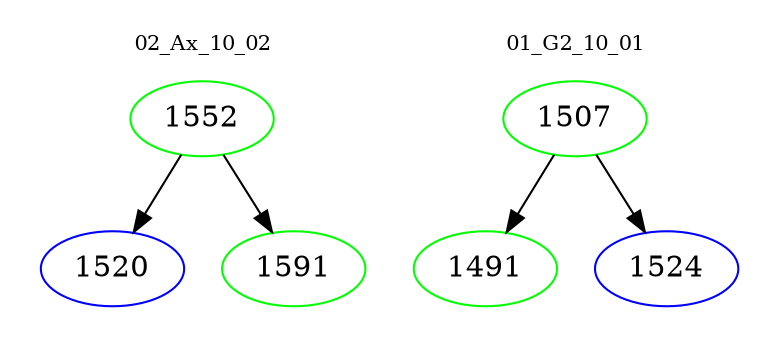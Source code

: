 digraph{
subgraph cluster_0 {
color = white
label = "02_Ax_10_02";
fontsize=10;
T0_1552 [label="1552", color="green"]
T0_1552 -> T0_1520 [color="black"]
T0_1520 [label="1520", color="blue"]
T0_1552 -> T0_1591 [color="black"]
T0_1591 [label="1591", color="green"]
}
subgraph cluster_1 {
color = white
label = "01_G2_10_01";
fontsize=10;
T1_1507 [label="1507", color="green"]
T1_1507 -> T1_1491 [color="black"]
T1_1491 [label="1491", color="green"]
T1_1507 -> T1_1524 [color="black"]
T1_1524 [label="1524", color="blue"]
}
}
